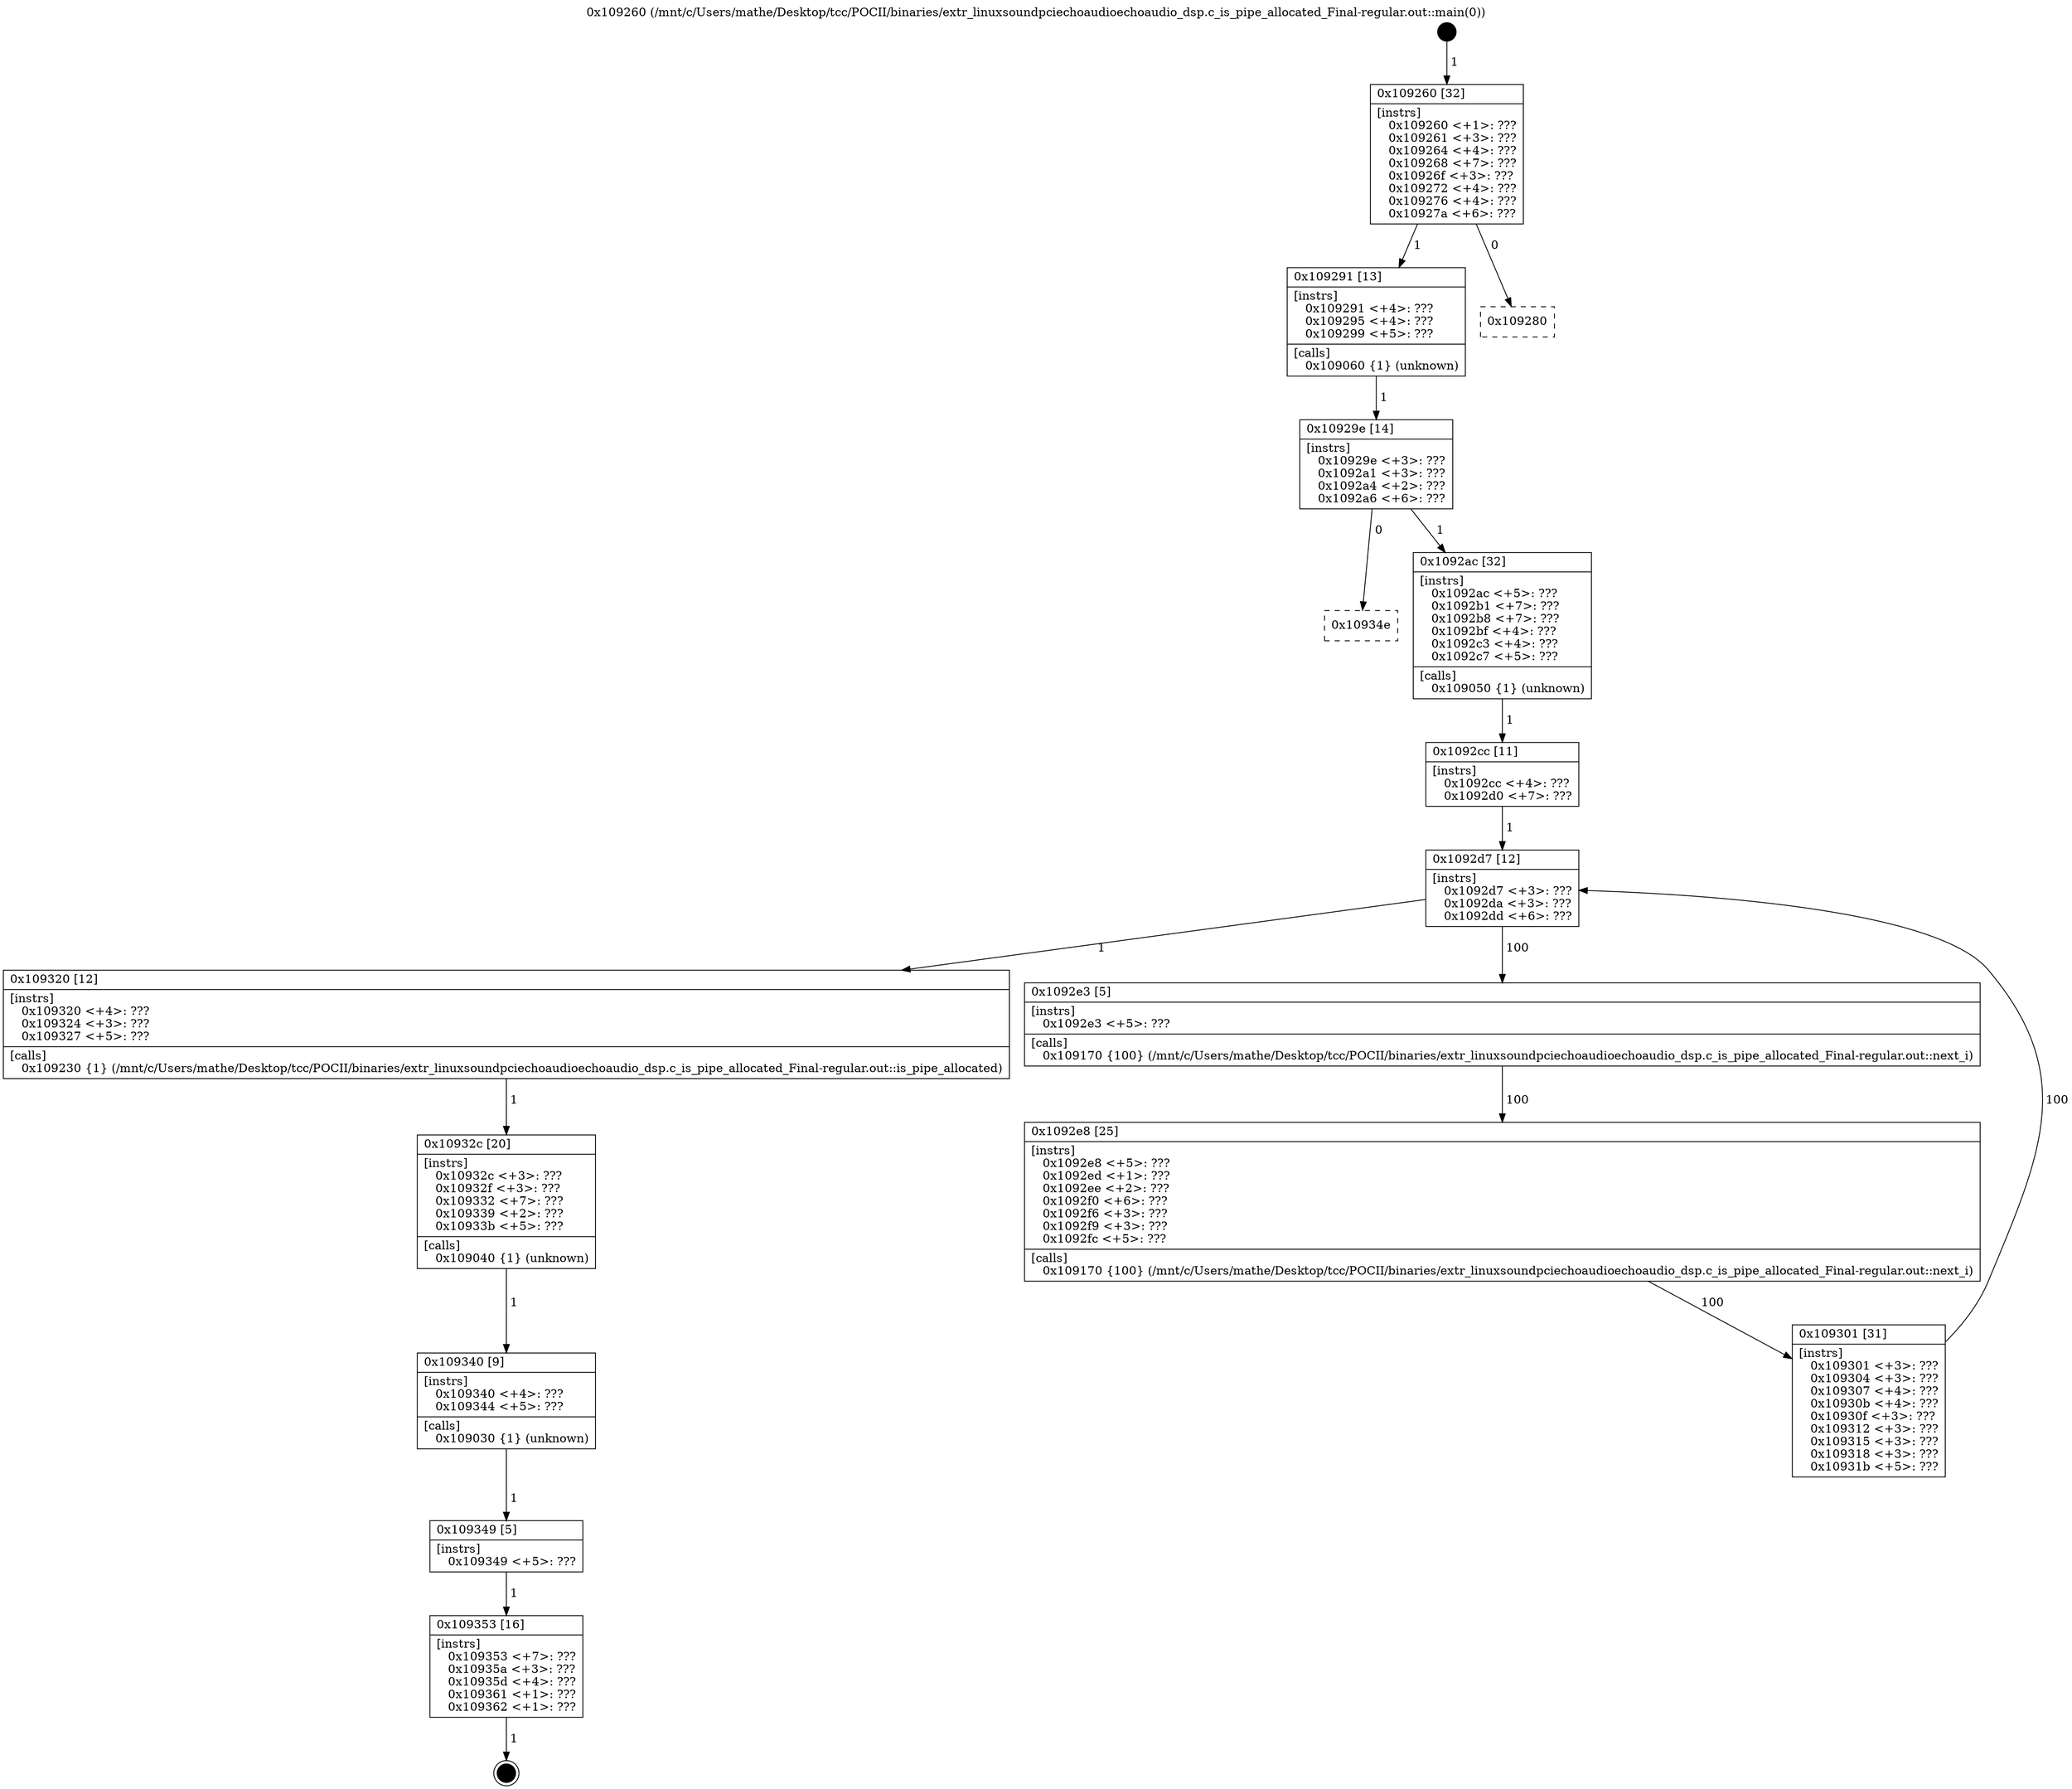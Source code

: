 digraph "0x109260" {
  label = "0x109260 (/mnt/c/Users/mathe/Desktop/tcc/POCII/binaries/extr_linuxsoundpciechoaudioechoaudio_dsp.c_is_pipe_allocated_Final-regular.out::main(0))"
  labelloc = "t"
  node[shape=record]

  Entry [label="",width=0.3,height=0.3,shape=circle,fillcolor=black,style=filled]
  "0x109260" [label="{
     0x109260 [32]\l
     | [instrs]\l
     &nbsp;&nbsp;0x109260 \<+1\>: ???\l
     &nbsp;&nbsp;0x109261 \<+3\>: ???\l
     &nbsp;&nbsp;0x109264 \<+4\>: ???\l
     &nbsp;&nbsp;0x109268 \<+7\>: ???\l
     &nbsp;&nbsp;0x10926f \<+3\>: ???\l
     &nbsp;&nbsp;0x109272 \<+4\>: ???\l
     &nbsp;&nbsp;0x109276 \<+4\>: ???\l
     &nbsp;&nbsp;0x10927a \<+6\>: ???\l
  }"]
  "0x109291" [label="{
     0x109291 [13]\l
     | [instrs]\l
     &nbsp;&nbsp;0x109291 \<+4\>: ???\l
     &nbsp;&nbsp;0x109295 \<+4\>: ???\l
     &nbsp;&nbsp;0x109299 \<+5\>: ???\l
     | [calls]\l
     &nbsp;&nbsp;0x109060 \{1\} (unknown)\l
  }"]
  "0x109280" [label="{
     0x109280\l
  }", style=dashed]
  "0x10929e" [label="{
     0x10929e [14]\l
     | [instrs]\l
     &nbsp;&nbsp;0x10929e \<+3\>: ???\l
     &nbsp;&nbsp;0x1092a1 \<+3\>: ???\l
     &nbsp;&nbsp;0x1092a4 \<+2\>: ???\l
     &nbsp;&nbsp;0x1092a6 \<+6\>: ???\l
  }"]
  "0x10934e" [label="{
     0x10934e\l
  }", style=dashed]
  "0x1092ac" [label="{
     0x1092ac [32]\l
     | [instrs]\l
     &nbsp;&nbsp;0x1092ac \<+5\>: ???\l
     &nbsp;&nbsp;0x1092b1 \<+7\>: ???\l
     &nbsp;&nbsp;0x1092b8 \<+7\>: ???\l
     &nbsp;&nbsp;0x1092bf \<+4\>: ???\l
     &nbsp;&nbsp;0x1092c3 \<+4\>: ???\l
     &nbsp;&nbsp;0x1092c7 \<+5\>: ???\l
     | [calls]\l
     &nbsp;&nbsp;0x109050 \{1\} (unknown)\l
  }"]
  Exit [label="",width=0.3,height=0.3,shape=circle,fillcolor=black,style=filled,peripheries=2]
  "0x1092d7" [label="{
     0x1092d7 [12]\l
     | [instrs]\l
     &nbsp;&nbsp;0x1092d7 \<+3\>: ???\l
     &nbsp;&nbsp;0x1092da \<+3\>: ???\l
     &nbsp;&nbsp;0x1092dd \<+6\>: ???\l
  }"]
  "0x109320" [label="{
     0x109320 [12]\l
     | [instrs]\l
     &nbsp;&nbsp;0x109320 \<+4\>: ???\l
     &nbsp;&nbsp;0x109324 \<+3\>: ???\l
     &nbsp;&nbsp;0x109327 \<+5\>: ???\l
     | [calls]\l
     &nbsp;&nbsp;0x109230 \{1\} (/mnt/c/Users/mathe/Desktop/tcc/POCII/binaries/extr_linuxsoundpciechoaudioechoaudio_dsp.c_is_pipe_allocated_Final-regular.out::is_pipe_allocated)\l
  }"]
  "0x1092e3" [label="{
     0x1092e3 [5]\l
     | [instrs]\l
     &nbsp;&nbsp;0x1092e3 \<+5\>: ???\l
     | [calls]\l
     &nbsp;&nbsp;0x109170 \{100\} (/mnt/c/Users/mathe/Desktop/tcc/POCII/binaries/extr_linuxsoundpciechoaudioechoaudio_dsp.c_is_pipe_allocated_Final-regular.out::next_i)\l
  }"]
  "0x1092e8" [label="{
     0x1092e8 [25]\l
     | [instrs]\l
     &nbsp;&nbsp;0x1092e8 \<+5\>: ???\l
     &nbsp;&nbsp;0x1092ed \<+1\>: ???\l
     &nbsp;&nbsp;0x1092ee \<+2\>: ???\l
     &nbsp;&nbsp;0x1092f0 \<+6\>: ???\l
     &nbsp;&nbsp;0x1092f6 \<+3\>: ???\l
     &nbsp;&nbsp;0x1092f9 \<+3\>: ???\l
     &nbsp;&nbsp;0x1092fc \<+5\>: ???\l
     | [calls]\l
     &nbsp;&nbsp;0x109170 \{100\} (/mnt/c/Users/mathe/Desktop/tcc/POCII/binaries/extr_linuxsoundpciechoaudioechoaudio_dsp.c_is_pipe_allocated_Final-regular.out::next_i)\l
  }"]
  "0x109301" [label="{
     0x109301 [31]\l
     | [instrs]\l
     &nbsp;&nbsp;0x109301 \<+3\>: ???\l
     &nbsp;&nbsp;0x109304 \<+3\>: ???\l
     &nbsp;&nbsp;0x109307 \<+4\>: ???\l
     &nbsp;&nbsp;0x10930b \<+4\>: ???\l
     &nbsp;&nbsp;0x10930f \<+3\>: ???\l
     &nbsp;&nbsp;0x109312 \<+3\>: ???\l
     &nbsp;&nbsp;0x109315 \<+3\>: ???\l
     &nbsp;&nbsp;0x109318 \<+3\>: ???\l
     &nbsp;&nbsp;0x10931b \<+5\>: ???\l
  }"]
  "0x1092cc" [label="{
     0x1092cc [11]\l
     | [instrs]\l
     &nbsp;&nbsp;0x1092cc \<+4\>: ???\l
     &nbsp;&nbsp;0x1092d0 \<+7\>: ???\l
  }"]
  "0x10932c" [label="{
     0x10932c [20]\l
     | [instrs]\l
     &nbsp;&nbsp;0x10932c \<+3\>: ???\l
     &nbsp;&nbsp;0x10932f \<+3\>: ???\l
     &nbsp;&nbsp;0x109332 \<+7\>: ???\l
     &nbsp;&nbsp;0x109339 \<+2\>: ???\l
     &nbsp;&nbsp;0x10933b \<+5\>: ???\l
     | [calls]\l
     &nbsp;&nbsp;0x109040 \{1\} (unknown)\l
  }"]
  "0x109340" [label="{
     0x109340 [9]\l
     | [instrs]\l
     &nbsp;&nbsp;0x109340 \<+4\>: ???\l
     &nbsp;&nbsp;0x109344 \<+5\>: ???\l
     | [calls]\l
     &nbsp;&nbsp;0x109030 \{1\} (unknown)\l
  }"]
  "0x109349" [label="{
     0x109349 [5]\l
     | [instrs]\l
     &nbsp;&nbsp;0x109349 \<+5\>: ???\l
  }"]
  "0x109353" [label="{
     0x109353 [16]\l
     | [instrs]\l
     &nbsp;&nbsp;0x109353 \<+7\>: ???\l
     &nbsp;&nbsp;0x10935a \<+3\>: ???\l
     &nbsp;&nbsp;0x10935d \<+4\>: ???\l
     &nbsp;&nbsp;0x109361 \<+1\>: ???\l
     &nbsp;&nbsp;0x109362 \<+1\>: ???\l
  }"]
  Entry -> "0x109260" [label=" 1"]
  "0x109260" -> "0x109291" [label=" 1"]
  "0x109260" -> "0x109280" [label=" 0"]
  "0x109291" -> "0x10929e" [label=" 1"]
  "0x10929e" -> "0x10934e" [label=" 0"]
  "0x10929e" -> "0x1092ac" [label=" 1"]
  "0x109353" -> Exit [label=" 1"]
  "0x1092ac" -> "0x1092cc" [label=" 1"]
  "0x1092d7" -> "0x109320" [label=" 1"]
  "0x1092d7" -> "0x1092e3" [label=" 100"]
  "0x1092e3" -> "0x1092e8" [label=" 100"]
  "0x1092e8" -> "0x109301" [label=" 100"]
  "0x1092cc" -> "0x1092d7" [label=" 1"]
  "0x109301" -> "0x1092d7" [label=" 100"]
  "0x109320" -> "0x10932c" [label=" 1"]
  "0x10932c" -> "0x109340" [label=" 1"]
  "0x109340" -> "0x109349" [label=" 1"]
  "0x109349" -> "0x109353" [label=" 1"]
}
